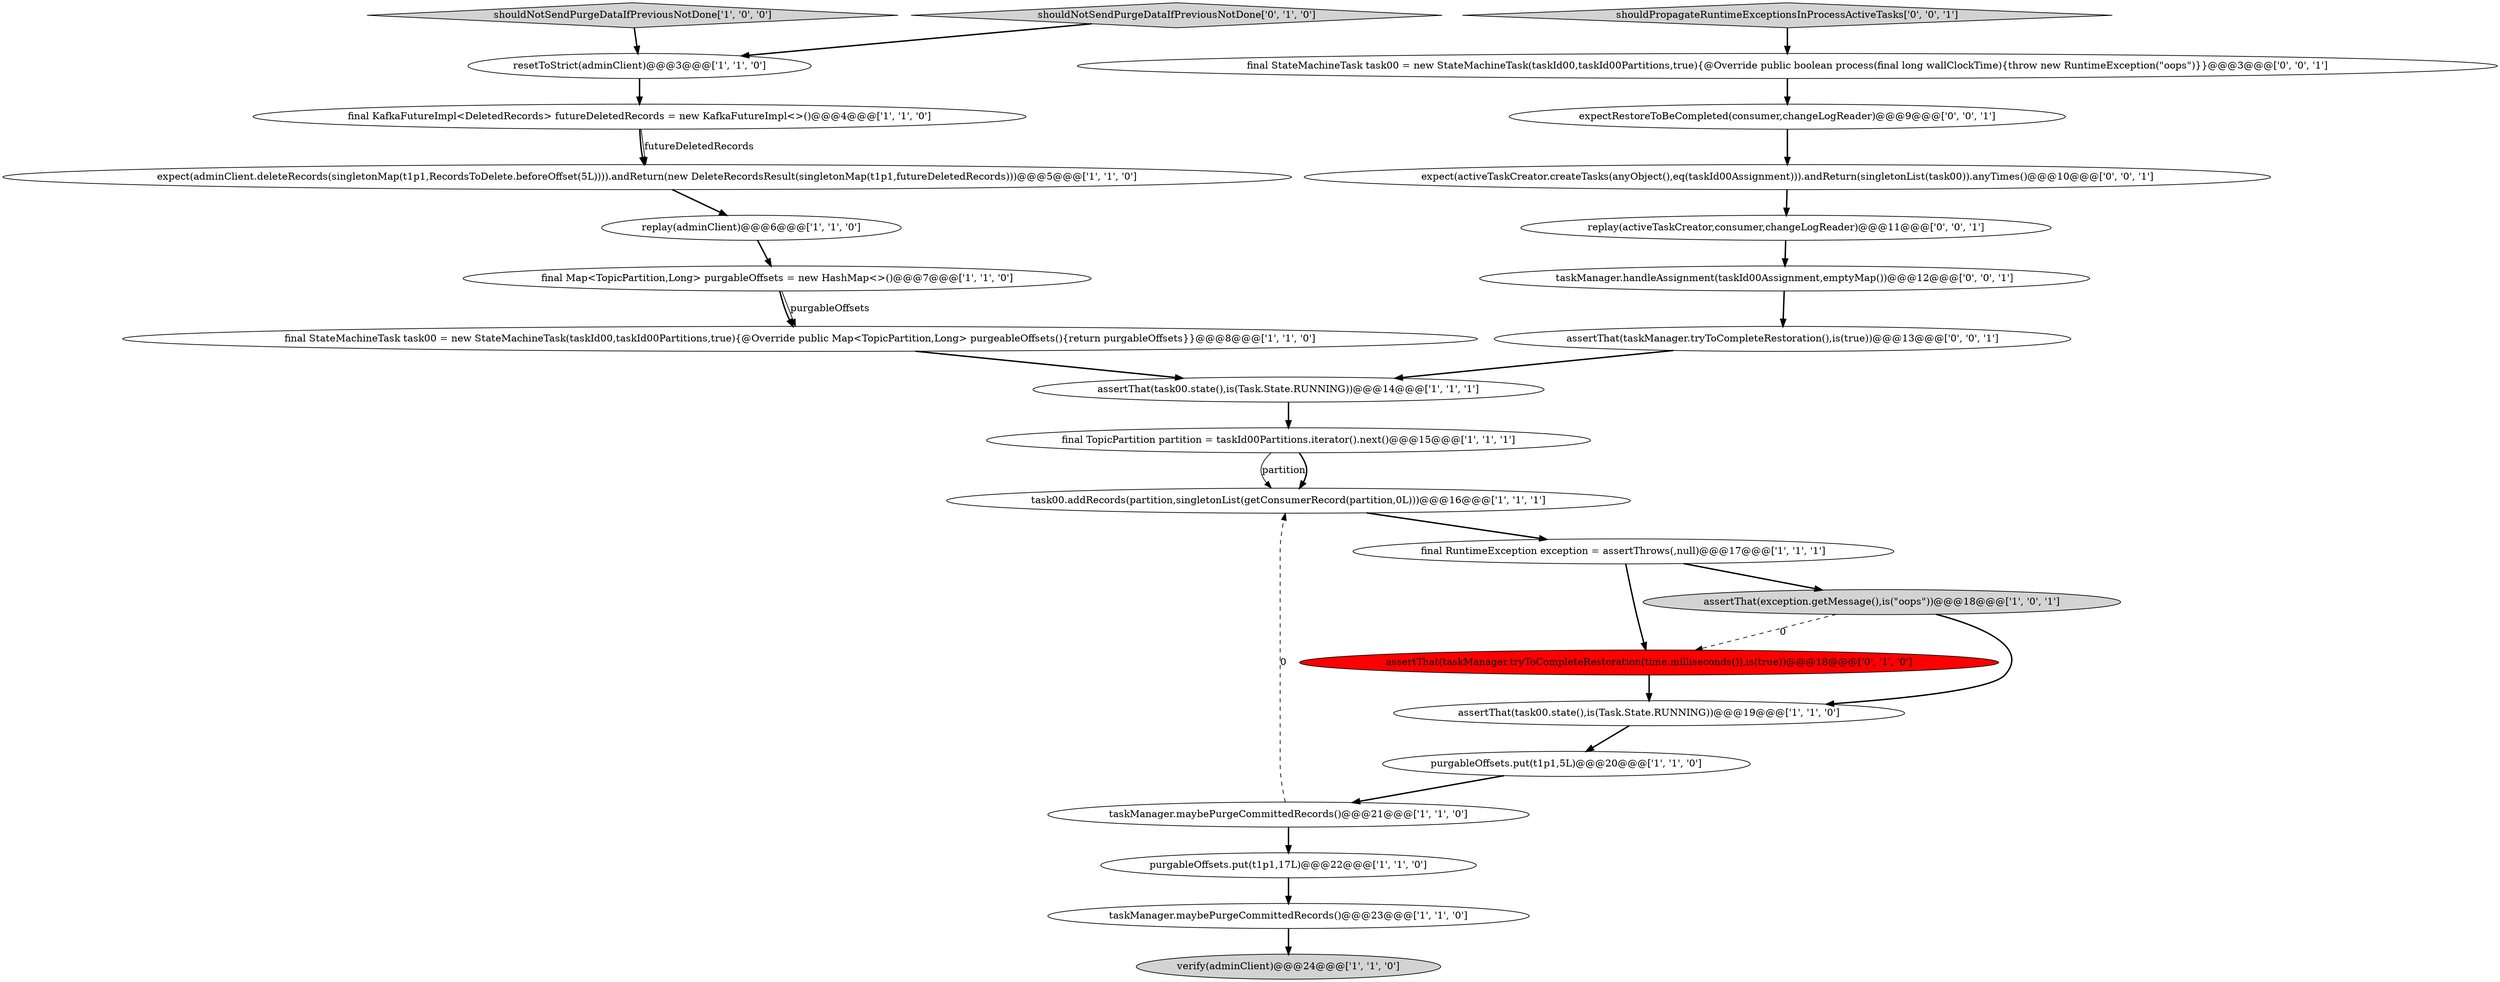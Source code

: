 digraph {
21 [style = filled, label = "final StateMachineTask task00 = new StateMachineTask(taskId00,taskId00Partitions,true){@Override public boolean process(final long wallClockTime){throw new RuntimeException(\"oops\")}}@@@3@@@['0', '0', '1']", fillcolor = white, shape = ellipse image = "AAA0AAABBB3BBB"];
2 [style = filled, label = "assertThat(exception.getMessage(),is(\"oops\"))@@@18@@@['1', '0', '1']", fillcolor = lightgray, shape = ellipse image = "AAA0AAABBB1BBB"];
19 [style = filled, label = "assertThat(taskManager.tryToCompleteRestoration(time.milliseconds()),is(true))@@@18@@@['0', '1', '0']", fillcolor = red, shape = ellipse image = "AAA1AAABBB2BBB"];
16 [style = filled, label = "resetToStrict(adminClient)@@@3@@@['1', '1', '0']", fillcolor = white, shape = ellipse image = "AAA0AAABBB1BBB"];
25 [style = filled, label = "replay(activeTaskCreator,consumer,changeLogReader)@@@11@@@['0', '0', '1']", fillcolor = white, shape = ellipse image = "AAA0AAABBB3BBB"];
3 [style = filled, label = "final StateMachineTask task00 = new StateMachineTask(taskId00,taskId00Partitions,true){@Override public Map<TopicPartition,Long> purgeableOffsets(){return purgableOffsets}}@@@8@@@['1', '1', '0']", fillcolor = white, shape = ellipse image = "AAA0AAABBB1BBB"];
14 [style = filled, label = "verify(adminClient)@@@24@@@['1', '1', '0']", fillcolor = lightgray, shape = ellipse image = "AAA0AAABBB1BBB"];
4 [style = filled, label = "final KafkaFutureImpl<DeletedRecords> futureDeletedRecords = new KafkaFutureImpl<>()@@@4@@@['1', '1', '0']", fillcolor = white, shape = ellipse image = "AAA0AAABBB1BBB"];
17 [style = filled, label = "final Map<TopicPartition,Long> purgableOffsets = new HashMap<>()@@@7@@@['1', '1', '0']", fillcolor = white, shape = ellipse image = "AAA0AAABBB1BBB"];
10 [style = filled, label = "shouldNotSendPurgeDataIfPreviousNotDone['1', '0', '0']", fillcolor = lightgray, shape = diamond image = "AAA0AAABBB1BBB"];
23 [style = filled, label = "shouldPropagateRuntimeExceptionsInProcessActiveTasks['0', '0', '1']", fillcolor = lightgray, shape = diamond image = "AAA0AAABBB3BBB"];
15 [style = filled, label = "taskManager.maybePurgeCommittedRecords()@@@21@@@['1', '1', '0']", fillcolor = white, shape = ellipse image = "AAA0AAABBB1BBB"];
6 [style = filled, label = "assertThat(task00.state(),is(Task.State.RUNNING))@@@19@@@['1', '1', '0']", fillcolor = white, shape = ellipse image = "AAA0AAABBB1BBB"];
1 [style = filled, label = "replay(adminClient)@@@6@@@['1', '1', '0']", fillcolor = white, shape = ellipse image = "AAA0AAABBB1BBB"];
9 [style = filled, label = "task00.addRecords(partition,singletonList(getConsumerRecord(partition,0L)))@@@16@@@['1', '1', '1']", fillcolor = white, shape = ellipse image = "AAA0AAABBB1BBB"];
0 [style = filled, label = "expect(adminClient.deleteRecords(singletonMap(t1p1,RecordsToDelete.beforeOffset(5L)))).andReturn(new DeleteRecordsResult(singletonMap(t1p1,futureDeletedRecords)))@@@5@@@['1', '1', '0']", fillcolor = white, shape = ellipse image = "AAA0AAABBB1BBB"];
11 [style = filled, label = "purgableOffsets.put(t1p1,17L)@@@22@@@['1', '1', '0']", fillcolor = white, shape = ellipse image = "AAA0AAABBB1BBB"];
18 [style = filled, label = "shouldNotSendPurgeDataIfPreviousNotDone['0', '1', '0']", fillcolor = lightgray, shape = diamond image = "AAA0AAABBB2BBB"];
5 [style = filled, label = "taskManager.maybePurgeCommittedRecords()@@@23@@@['1', '1', '0']", fillcolor = white, shape = ellipse image = "AAA0AAABBB1BBB"];
8 [style = filled, label = "final TopicPartition partition = taskId00Partitions.iterator().next()@@@15@@@['1', '1', '1']", fillcolor = white, shape = ellipse image = "AAA0AAABBB1BBB"];
26 [style = filled, label = "taskManager.handleAssignment(taskId00Assignment,emptyMap())@@@12@@@['0', '0', '1']", fillcolor = white, shape = ellipse image = "AAA0AAABBB3BBB"];
13 [style = filled, label = "purgableOffsets.put(t1p1,5L)@@@20@@@['1', '1', '0']", fillcolor = white, shape = ellipse image = "AAA0AAABBB1BBB"];
12 [style = filled, label = "final RuntimeException exception = assertThrows(,null)@@@17@@@['1', '1', '1']", fillcolor = white, shape = ellipse image = "AAA0AAABBB1BBB"];
20 [style = filled, label = "assertThat(taskManager.tryToCompleteRestoration(),is(true))@@@13@@@['0', '0', '1']", fillcolor = white, shape = ellipse image = "AAA0AAABBB3BBB"];
7 [style = filled, label = "assertThat(task00.state(),is(Task.State.RUNNING))@@@14@@@['1', '1', '1']", fillcolor = white, shape = ellipse image = "AAA0AAABBB1BBB"];
24 [style = filled, label = "expect(activeTaskCreator.createTasks(anyObject(),eq(taskId00Assignment))).andReturn(singletonList(task00)).anyTimes()@@@10@@@['0', '0', '1']", fillcolor = white, shape = ellipse image = "AAA0AAABBB3BBB"];
22 [style = filled, label = "expectRestoreToBeCompleted(consumer,changeLogReader)@@@9@@@['0', '0', '1']", fillcolor = white, shape = ellipse image = "AAA0AAABBB3BBB"];
2->19 [style = dashed, label="0"];
15->9 [style = dashed, label="0"];
2->6 [style = bold, label=""];
5->14 [style = bold, label=""];
7->8 [style = bold, label=""];
19->6 [style = bold, label=""];
4->0 [style = solid, label="futureDeletedRecords"];
8->9 [style = solid, label="partition"];
17->3 [style = solid, label="purgableOffsets"];
1->17 [style = bold, label=""];
4->0 [style = bold, label=""];
11->5 [style = bold, label=""];
12->2 [style = bold, label=""];
15->11 [style = bold, label=""];
10->16 [style = bold, label=""];
23->21 [style = bold, label=""];
3->7 [style = bold, label=""];
21->22 [style = bold, label=""];
0->1 [style = bold, label=""];
24->25 [style = bold, label=""];
6->13 [style = bold, label=""];
25->26 [style = bold, label=""];
8->9 [style = bold, label=""];
17->3 [style = bold, label=""];
9->12 [style = bold, label=""];
13->15 [style = bold, label=""];
22->24 [style = bold, label=""];
16->4 [style = bold, label=""];
12->19 [style = bold, label=""];
20->7 [style = bold, label=""];
26->20 [style = bold, label=""];
18->16 [style = bold, label=""];
}
